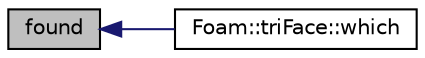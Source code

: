 digraph "found"
{
  bgcolor="transparent";
  edge [fontname="Helvetica",fontsize="10",labelfontname="Helvetica",labelfontsize="10"];
  node [fontname="Helvetica",fontsize="10",shape=record];
  rankdir="LR";
  Node1 [label="found",height=0.2,width=0.4,color="black", fillcolor="grey75", style="filled" fontcolor="black"];
  Node1 -> Node2 [dir="back",color="midnightblue",fontsize="10",style="solid",fontname="Helvetica"];
  Node2 [label="Foam::triFace::which",height=0.2,width=0.4,color="black",URL="$classFoam_1_1triFace.html#a450c02234594497998b10d1c1ad663d2",tooltip="Find local index on face for the point label. "];
}
